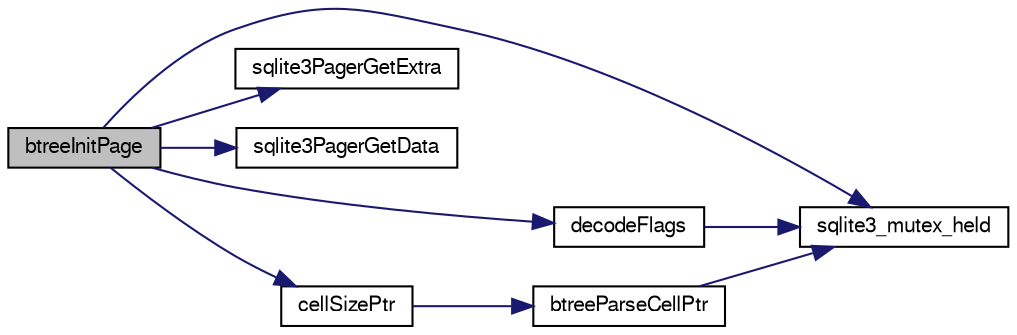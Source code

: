 digraph "btreeInitPage"
{
  edge [fontname="FreeSans",fontsize="10",labelfontname="FreeSans",labelfontsize="10"];
  node [fontname="FreeSans",fontsize="10",shape=record];
  rankdir="LR";
  Node27511 [label="btreeInitPage",height=0.2,width=0.4,color="black", fillcolor="grey75", style="filled", fontcolor="black"];
  Node27511 -> Node27512 [color="midnightblue",fontsize="10",style="solid",fontname="FreeSans"];
  Node27512 [label="sqlite3_mutex_held",height=0.2,width=0.4,color="black", fillcolor="white", style="filled",URL="$sqlite3_8c.html#acf77da68932b6bc163c5e68547ecc3e7"];
  Node27511 -> Node27513 [color="midnightblue",fontsize="10",style="solid",fontname="FreeSans"];
  Node27513 [label="sqlite3PagerGetExtra",height=0.2,width=0.4,color="black", fillcolor="white", style="filled",URL="$sqlite3_8c.html#a48e879a6d20f06f27390973ab8d59bd7"];
  Node27511 -> Node27514 [color="midnightblue",fontsize="10",style="solid",fontname="FreeSans"];
  Node27514 [label="sqlite3PagerGetData",height=0.2,width=0.4,color="black", fillcolor="white", style="filled",URL="$sqlite3_8c.html#a9dd340e56fb4b7fad4df339595b8d8a2"];
  Node27511 -> Node27515 [color="midnightblue",fontsize="10",style="solid",fontname="FreeSans"];
  Node27515 [label="decodeFlags",height=0.2,width=0.4,color="black", fillcolor="white", style="filled",URL="$sqlite3_8c.html#acb168e46383706f31cefd555da235eae"];
  Node27515 -> Node27512 [color="midnightblue",fontsize="10",style="solid",fontname="FreeSans"];
  Node27511 -> Node27516 [color="midnightblue",fontsize="10",style="solid",fontname="FreeSans"];
  Node27516 [label="cellSizePtr",height=0.2,width=0.4,color="black", fillcolor="white", style="filled",URL="$sqlite3_8c.html#a6c95c9aac1c8a00490e36674f43e76ec"];
  Node27516 -> Node27517 [color="midnightblue",fontsize="10",style="solid",fontname="FreeSans"];
  Node27517 [label="btreeParseCellPtr",height=0.2,width=0.4,color="black", fillcolor="white", style="filled",URL="$sqlite3_8c.html#a1eba22ca0ddf563de0b29c64551c759f"];
  Node27517 -> Node27512 [color="midnightblue",fontsize="10",style="solid",fontname="FreeSans"];
}
